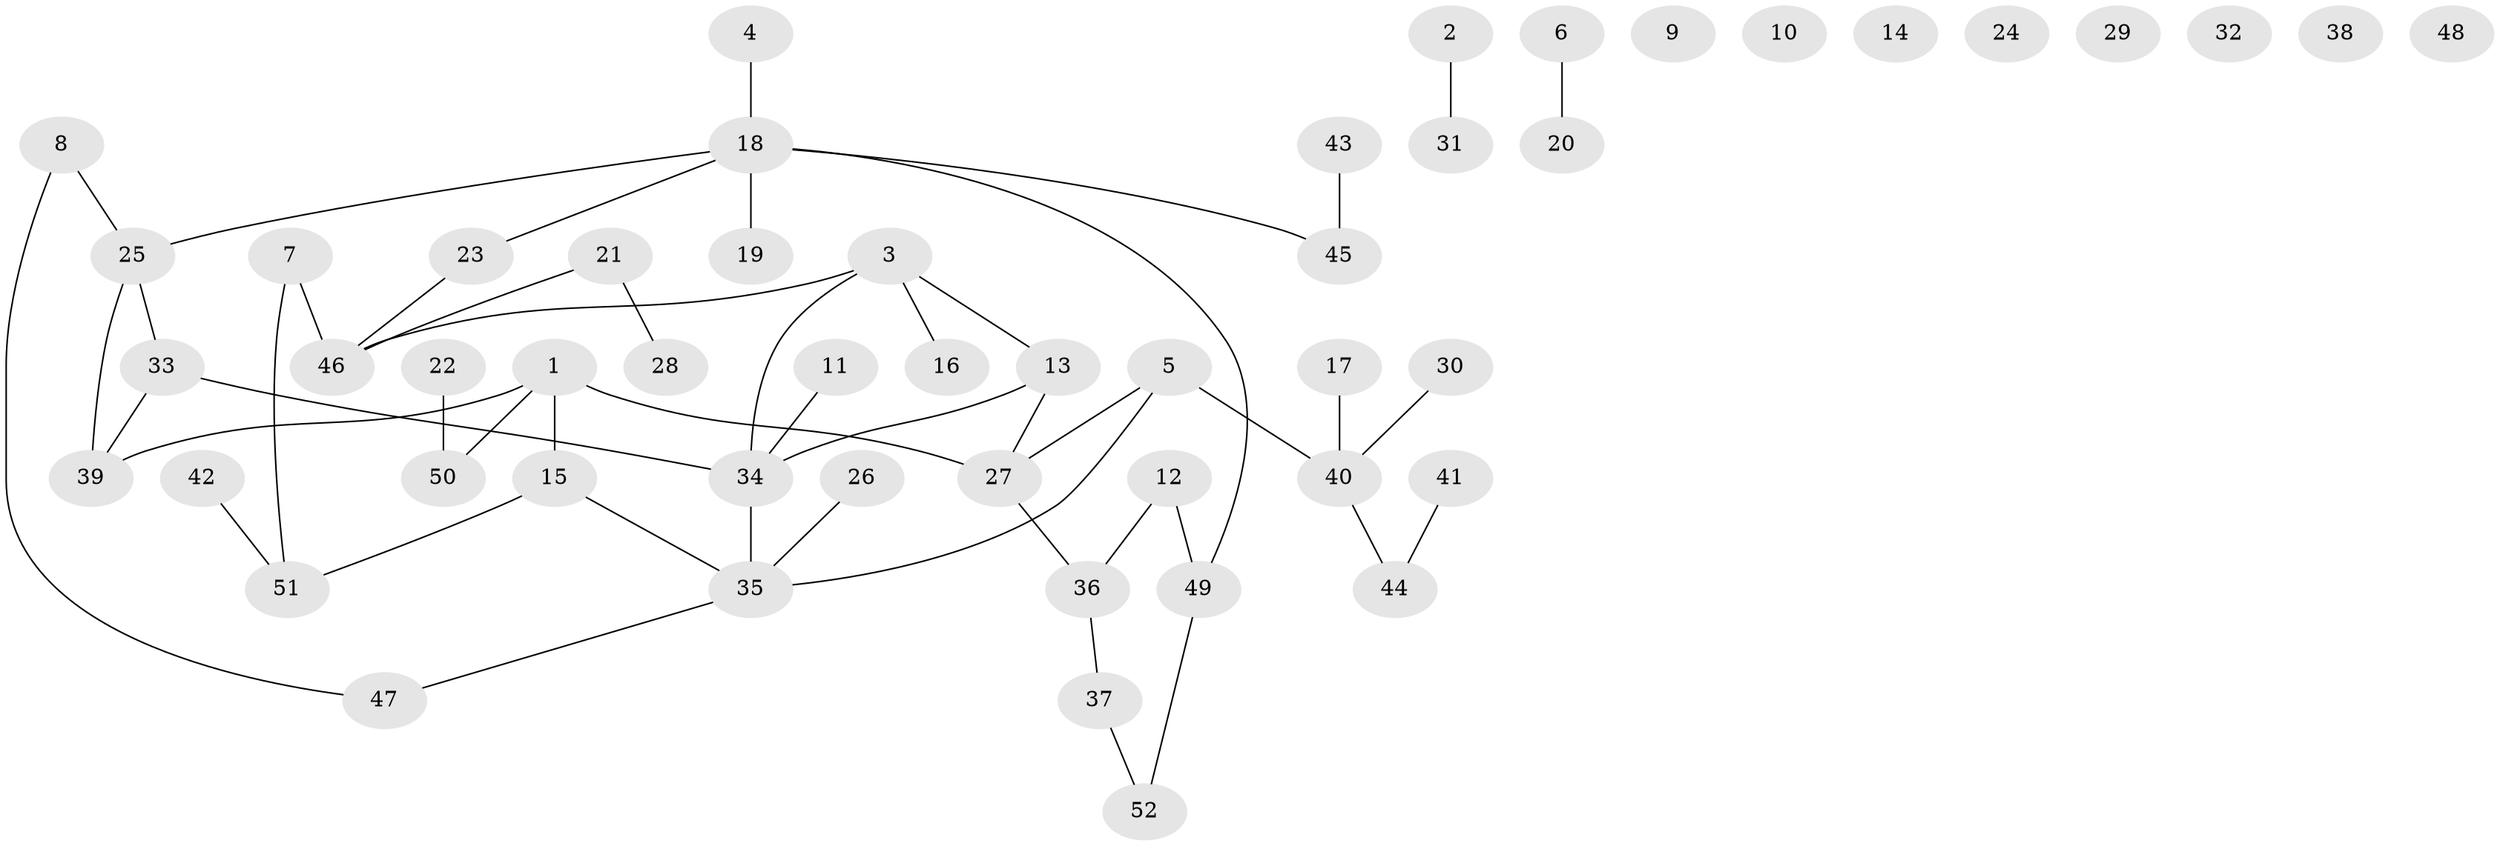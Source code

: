 // coarse degree distribution, {5: 0.17391304347826086, 1: 0.34782608695652173, 3: 0.2608695652173913, 2: 0.13043478260869565, 4: 0.08695652173913043}
// Generated by graph-tools (version 1.1) at 2025/35/03/04/25 23:35:47]
// undirected, 52 vertices, 51 edges
graph export_dot {
  node [color=gray90,style=filled];
  1;
  2;
  3;
  4;
  5;
  6;
  7;
  8;
  9;
  10;
  11;
  12;
  13;
  14;
  15;
  16;
  17;
  18;
  19;
  20;
  21;
  22;
  23;
  24;
  25;
  26;
  27;
  28;
  29;
  30;
  31;
  32;
  33;
  34;
  35;
  36;
  37;
  38;
  39;
  40;
  41;
  42;
  43;
  44;
  45;
  46;
  47;
  48;
  49;
  50;
  51;
  52;
  1 -- 15;
  1 -- 27;
  1 -- 39;
  1 -- 50;
  2 -- 31;
  3 -- 13;
  3 -- 16;
  3 -- 34;
  3 -- 46;
  4 -- 18;
  5 -- 27;
  5 -- 35;
  5 -- 40;
  6 -- 20;
  7 -- 46;
  7 -- 51;
  8 -- 25;
  8 -- 47;
  11 -- 34;
  12 -- 36;
  12 -- 49;
  13 -- 27;
  13 -- 34;
  15 -- 35;
  15 -- 51;
  17 -- 40;
  18 -- 19;
  18 -- 23;
  18 -- 25;
  18 -- 45;
  18 -- 49;
  21 -- 28;
  21 -- 46;
  22 -- 50;
  23 -- 46;
  25 -- 33;
  25 -- 39;
  26 -- 35;
  27 -- 36;
  30 -- 40;
  33 -- 34;
  33 -- 39;
  34 -- 35;
  35 -- 47;
  36 -- 37;
  37 -- 52;
  40 -- 44;
  41 -- 44;
  42 -- 51;
  43 -- 45;
  49 -- 52;
}
